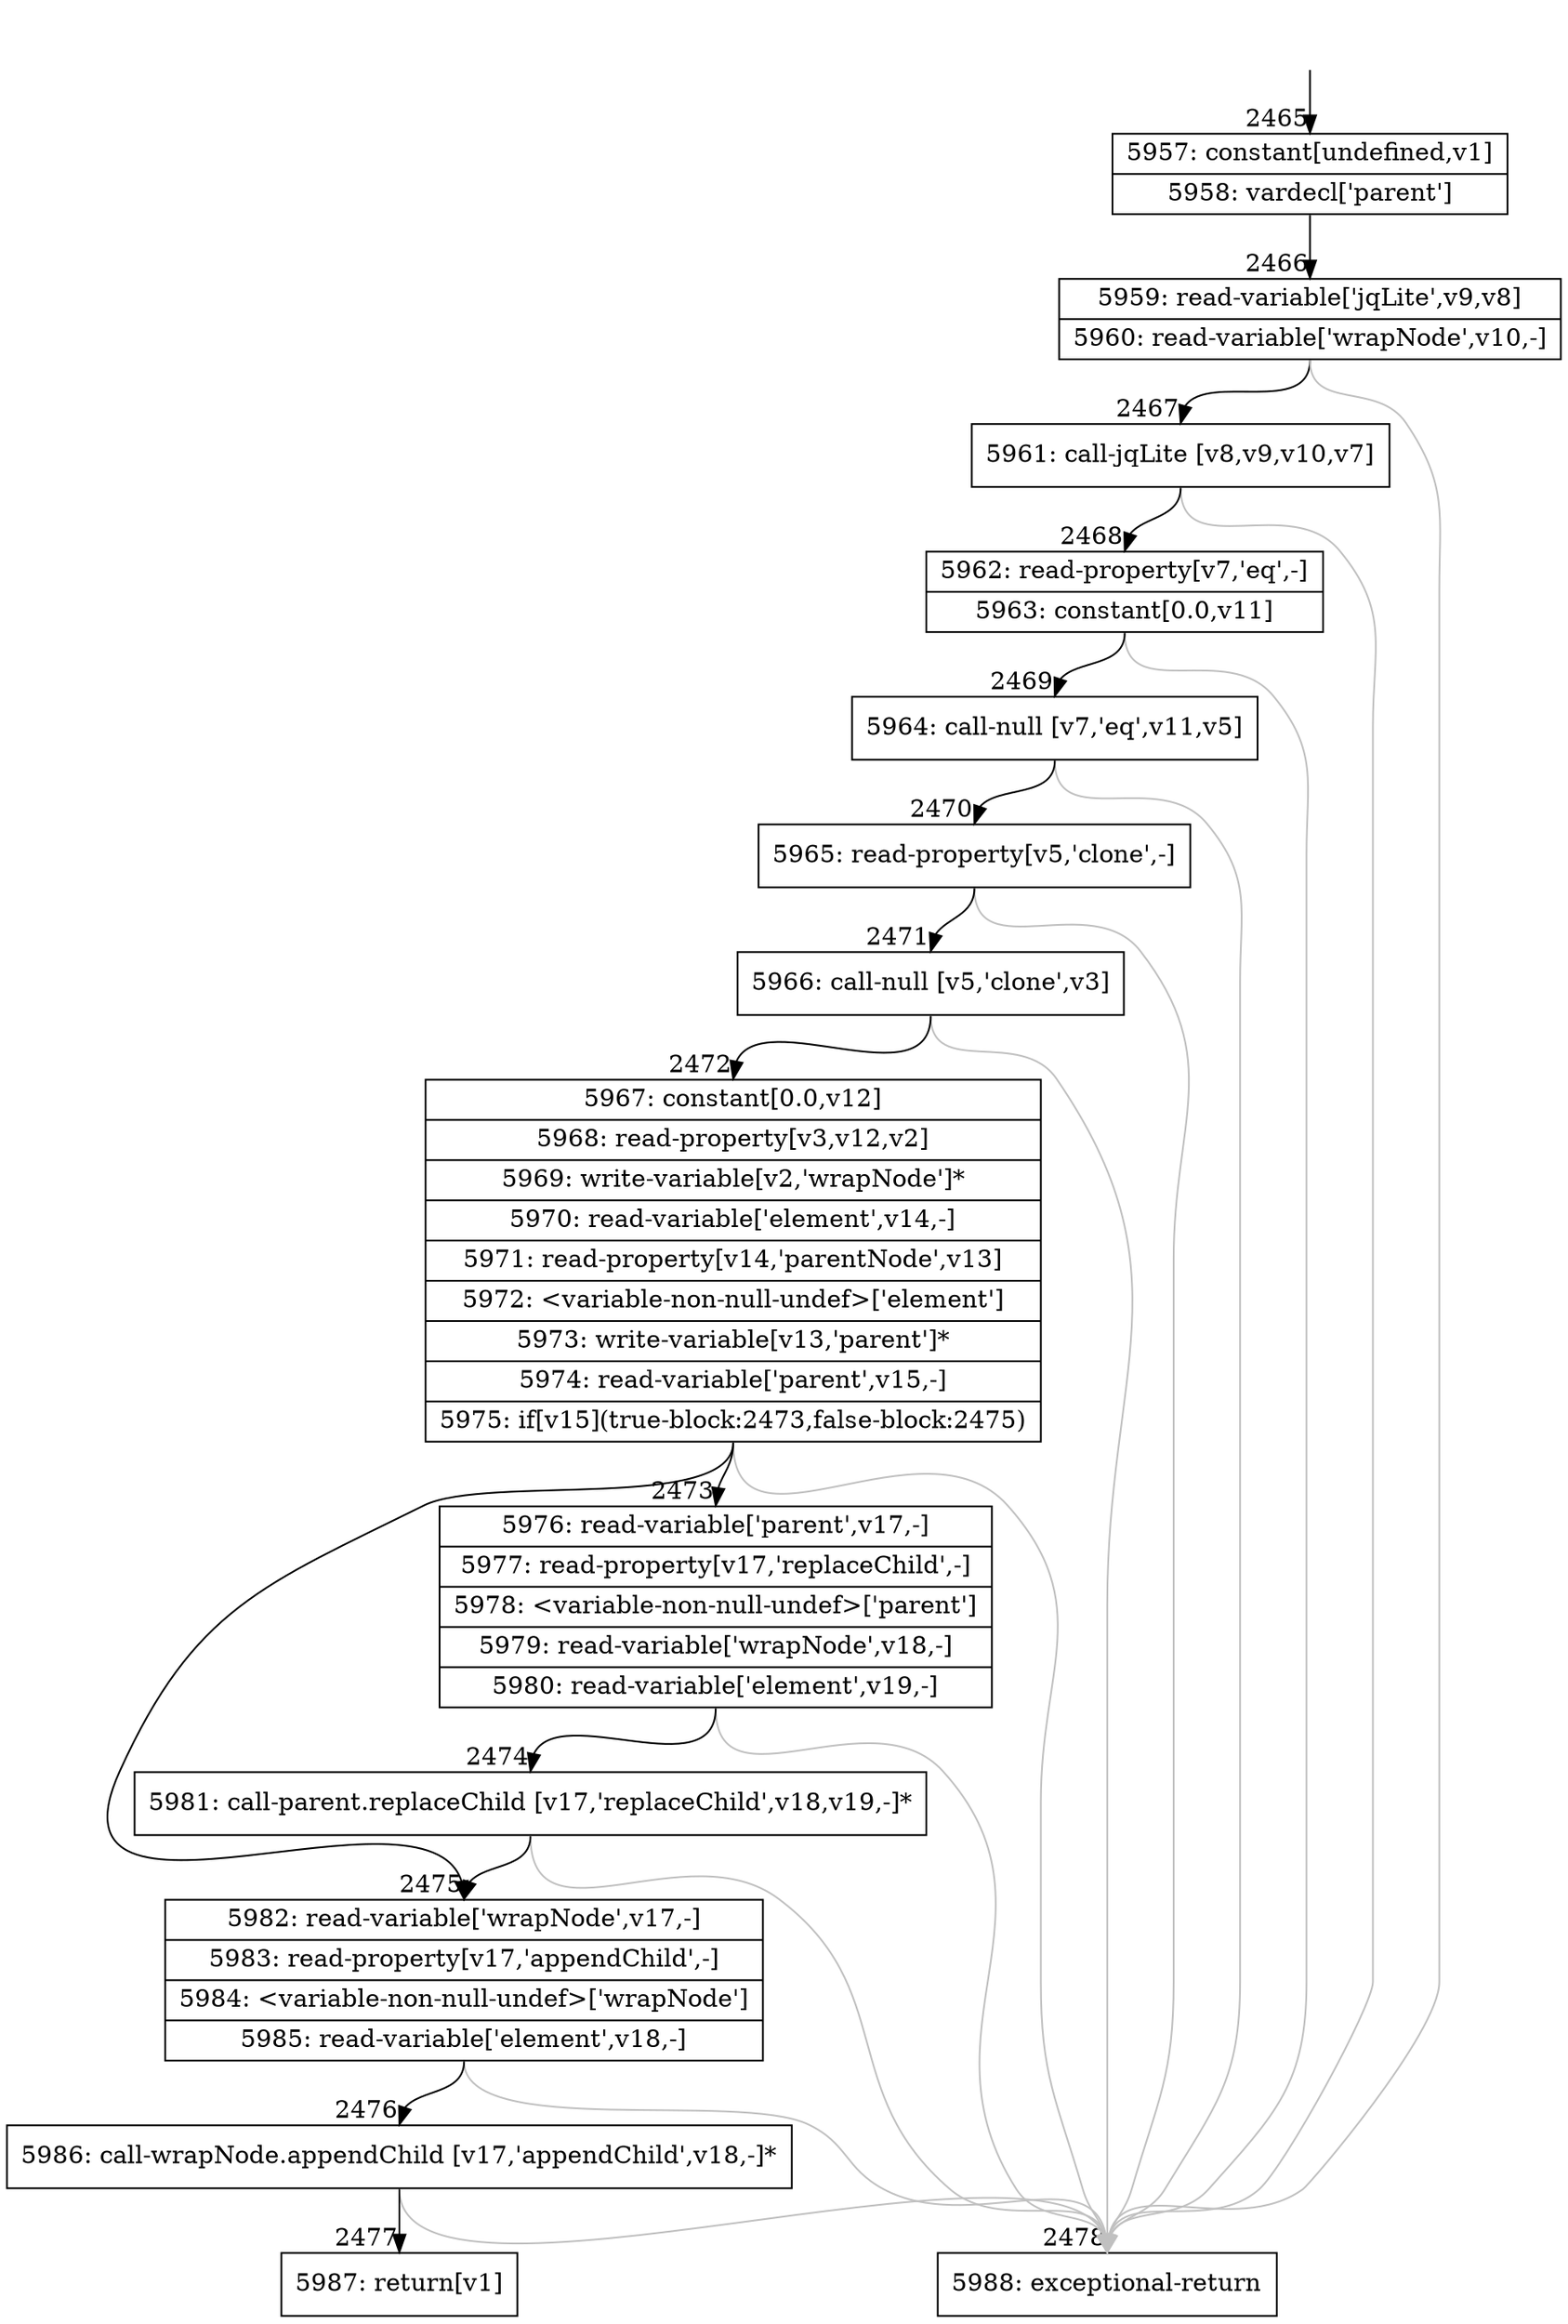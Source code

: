 digraph {
rankdir="TD"
BB_entry191[shape=none,label=""];
BB_entry191 -> BB2465 [tailport=s, headport=n, headlabel="    2465"]
BB2465 [shape=record label="{5957: constant[undefined,v1]|5958: vardecl['parent']}" ] 
BB2465 -> BB2466 [tailport=s, headport=n, headlabel="      2466"]
BB2466 [shape=record label="{5959: read-variable['jqLite',v9,v8]|5960: read-variable['wrapNode',v10,-]}" ] 
BB2466 -> BB2467 [tailport=s, headport=n, headlabel="      2467"]
BB2466 -> BB2478 [tailport=s, headport=n, color=gray, headlabel="      2478"]
BB2467 [shape=record label="{5961: call-jqLite [v8,v9,v10,v7]}" ] 
BB2467 -> BB2468 [tailport=s, headport=n, headlabel="      2468"]
BB2467 -> BB2478 [tailport=s, headport=n, color=gray]
BB2468 [shape=record label="{5962: read-property[v7,'eq',-]|5963: constant[0.0,v11]}" ] 
BB2468 -> BB2469 [tailport=s, headport=n, headlabel="      2469"]
BB2468 -> BB2478 [tailport=s, headport=n, color=gray]
BB2469 [shape=record label="{5964: call-null [v7,'eq',v11,v5]}" ] 
BB2469 -> BB2470 [tailport=s, headport=n, headlabel="      2470"]
BB2469 -> BB2478 [tailport=s, headport=n, color=gray]
BB2470 [shape=record label="{5965: read-property[v5,'clone',-]}" ] 
BB2470 -> BB2471 [tailport=s, headport=n, headlabel="      2471"]
BB2470 -> BB2478 [tailport=s, headport=n, color=gray]
BB2471 [shape=record label="{5966: call-null [v5,'clone',v3]}" ] 
BB2471 -> BB2472 [tailport=s, headport=n, headlabel="      2472"]
BB2471 -> BB2478 [tailport=s, headport=n, color=gray]
BB2472 [shape=record label="{5967: constant[0.0,v12]|5968: read-property[v3,v12,v2]|5969: write-variable[v2,'wrapNode']*|5970: read-variable['element',v14,-]|5971: read-property[v14,'parentNode',v13]|5972: \<variable-non-null-undef\>['element']|5973: write-variable[v13,'parent']*|5974: read-variable['parent',v15,-]|5975: if[v15](true-block:2473,false-block:2475)}" ] 
BB2472 -> BB2473 [tailport=s, headport=n, headlabel="      2473"]
BB2472 -> BB2475 [tailport=s, headport=n, headlabel="      2475"]
BB2472 -> BB2478 [tailport=s, headport=n, color=gray]
BB2473 [shape=record label="{5976: read-variable['parent',v17,-]|5977: read-property[v17,'replaceChild',-]|5978: \<variable-non-null-undef\>['parent']|5979: read-variable['wrapNode',v18,-]|5980: read-variable['element',v19,-]}" ] 
BB2473 -> BB2474 [tailport=s, headport=n, headlabel="      2474"]
BB2473 -> BB2478 [tailport=s, headport=n, color=gray]
BB2474 [shape=record label="{5981: call-parent.replaceChild [v17,'replaceChild',v18,v19,-]*}" ] 
BB2474 -> BB2475 [tailport=s, headport=n]
BB2474 -> BB2478 [tailport=s, headport=n, color=gray]
BB2475 [shape=record label="{5982: read-variable['wrapNode',v17,-]|5983: read-property[v17,'appendChild',-]|5984: \<variable-non-null-undef\>['wrapNode']|5985: read-variable['element',v18,-]}" ] 
BB2475 -> BB2476 [tailport=s, headport=n, headlabel="      2476"]
BB2475 -> BB2478 [tailport=s, headport=n, color=gray]
BB2476 [shape=record label="{5986: call-wrapNode.appendChild [v17,'appendChild',v18,-]*}" ] 
BB2476 -> BB2477 [tailport=s, headport=n, headlabel="      2477"]
BB2476 -> BB2478 [tailport=s, headport=n, color=gray]
BB2477 [shape=record label="{5987: return[v1]}" ] 
BB2478 [shape=record label="{5988: exceptional-return}" ] 
//#$~ 3413
}
